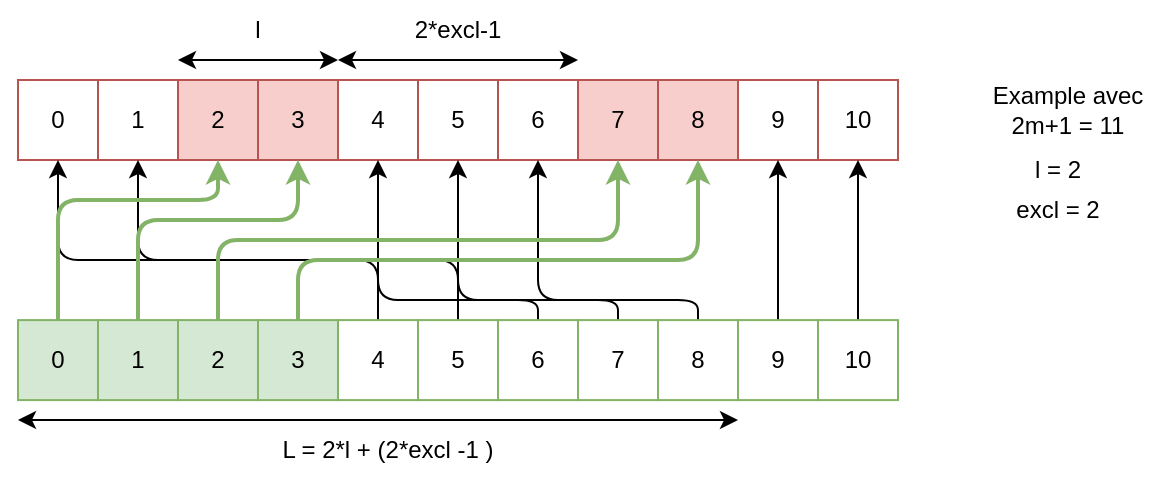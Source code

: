 <mxfile>
    <diagram id="CED0cDrA10RbfRwPTrV4" name="Page-1">
        <mxGraphModel dx="686" dy="433" grid="1" gridSize="10" guides="1" tooltips="1" connect="1" arrows="1" fold="1" page="1" pageScale="1" pageWidth="850" pageHeight="1100" math="0" shadow="0">
            <root>
                <mxCell id="0"/>
                <mxCell id="1" parent="0"/>
                <mxCell id="2" value="0" style="rounded=0;whiteSpace=wrap;html=1;fillColor=none;strokeColor=#b85450;" vertex="1" parent="1">
                    <mxGeometry x="40" y="40" width="40" height="40" as="geometry"/>
                </mxCell>
                <mxCell id="3" value="1" style="rounded=0;whiteSpace=wrap;html=1;fillColor=none;strokeColor=#b85450;" vertex="1" parent="1">
                    <mxGeometry x="80" y="40" width="40" height="40" as="geometry"/>
                </mxCell>
                <mxCell id="4" value="2" style="rounded=0;whiteSpace=wrap;html=1;fillColor=#f8cecc;strokeColor=#b85450;gradientColor=none;" vertex="1" parent="1">
                    <mxGeometry x="120" y="40" width="40" height="40" as="geometry"/>
                </mxCell>
                <mxCell id="5" value="3" style="rounded=0;whiteSpace=wrap;html=1;fillColor=#f8cecc;strokeColor=#b85450;" vertex="1" parent="1">
                    <mxGeometry x="160" y="40" width="40" height="40" as="geometry"/>
                </mxCell>
                <mxCell id="6" value="4" style="rounded=0;whiteSpace=wrap;html=1;fillColor=none;strokeColor=#b85450;" vertex="1" parent="1">
                    <mxGeometry x="200" y="40" width="40" height="40" as="geometry"/>
                </mxCell>
                <mxCell id="7" value="5" style="rounded=0;whiteSpace=wrap;html=1;fillColor=none;strokeColor=#b85450;" vertex="1" parent="1">
                    <mxGeometry x="240" y="40" width="40" height="40" as="geometry"/>
                </mxCell>
                <mxCell id="8" value="6" style="rounded=0;whiteSpace=wrap;html=1;fillColor=none;strokeColor=#b85450;" vertex="1" parent="1">
                    <mxGeometry x="280" y="40" width="40" height="40" as="geometry"/>
                </mxCell>
                <mxCell id="9" value="7" style="rounded=0;whiteSpace=wrap;html=1;fillColor=#f8cecc;strokeColor=#b85450;" vertex="1" parent="1">
                    <mxGeometry x="320" y="40" width="40" height="40" as="geometry"/>
                </mxCell>
                <mxCell id="10" value="8" style="rounded=0;whiteSpace=wrap;html=1;fillColor=#f8cecc;strokeColor=#b85450;" vertex="1" parent="1">
                    <mxGeometry x="360" y="40" width="40" height="40" as="geometry"/>
                </mxCell>
                <mxCell id="11" value="9" style="rounded=0;whiteSpace=wrap;html=1;fillColor=none;strokeColor=#b85450;" vertex="1" parent="1">
                    <mxGeometry x="400" y="40" width="40" height="40" as="geometry"/>
                </mxCell>
                <mxCell id="12" value="10" style="rounded=0;whiteSpace=wrap;html=1;fillColor=none;strokeColor=#b85450;" vertex="1" parent="1">
                    <mxGeometry x="440" y="40" width="40" height="40" as="geometry"/>
                </mxCell>
                <mxCell id="13" value="0" style="rounded=0;whiteSpace=wrap;html=1;fillColor=#d5e8d4;strokeColor=#82b366;" vertex="1" parent="1">
                    <mxGeometry x="40" y="160.05" width="40" height="40" as="geometry"/>
                </mxCell>
                <mxCell id="14" value="1" style="rounded=0;whiteSpace=wrap;html=1;fillColor=#d5e8d4;strokeColor=#82b366;" vertex="1" parent="1">
                    <mxGeometry x="80" y="160.05" width="40" height="40" as="geometry"/>
                </mxCell>
                <mxCell id="15" value="2" style="rounded=0;whiteSpace=wrap;html=1;fillColor=#d5e8d4;strokeColor=#82b366;" vertex="1" parent="1">
                    <mxGeometry x="120" y="160.05" width="40" height="40" as="geometry"/>
                </mxCell>
                <mxCell id="16" value="3" style="rounded=0;whiteSpace=wrap;html=1;fillColor=#d5e8d4;strokeColor=#82b366;" vertex="1" parent="1">
                    <mxGeometry x="160" y="160.05" width="40" height="40" as="geometry"/>
                </mxCell>
                <mxCell id="28" style="edgeStyle=orthogonalEdgeStyle;html=1;exitX=0.5;exitY=0;exitDx=0;exitDy=0;" edge="1" parent="1" source="17">
                    <mxGeometry relative="1" as="geometry">
                        <mxPoint x="219.952" y="160.002" as="targetPoint"/>
                    </mxGeometry>
                </mxCell>
                <mxCell id="33" style="edgeStyle=orthogonalEdgeStyle;html=1;exitX=0.5;exitY=0;exitDx=0;exitDy=0;entryX=0.5;entryY=1;entryDx=0;entryDy=0;" edge="1" parent="1" source="17" target="2">
                    <mxGeometry relative="1" as="geometry">
                        <Array as="points">
                            <mxPoint x="220" y="130"/>
                            <mxPoint x="60" y="130"/>
                        </Array>
                    </mxGeometry>
                </mxCell>
                <mxCell id="17" value="4" style="rounded=0;whiteSpace=wrap;html=1;fillColor=none;strokeColor=#82b366;" vertex="1" parent="1">
                    <mxGeometry x="200" y="160.05" width="40" height="40" as="geometry"/>
                </mxCell>
                <mxCell id="34" style="edgeStyle=orthogonalEdgeStyle;html=1;exitX=0.5;exitY=0;exitDx=0;exitDy=0;entryX=0.5;entryY=1;entryDx=0;entryDy=0;" edge="1" parent="1" source="18" target="3">
                    <mxGeometry relative="1" as="geometry">
                        <Array as="points">
                            <mxPoint x="260" y="130"/>
                            <mxPoint x="100" y="130"/>
                        </Array>
                    </mxGeometry>
                </mxCell>
                <mxCell id="18" value="5" style="rounded=0;whiteSpace=wrap;html=1;fillColor=none;strokeColor=#82b366;" vertex="1" parent="1">
                    <mxGeometry x="240" y="160.05" width="40" height="40" as="geometry"/>
                </mxCell>
                <mxCell id="35" style="edgeStyle=orthogonalEdgeStyle;html=1;exitX=0.5;exitY=0;exitDx=0;exitDy=0;entryX=0.5;entryY=1;entryDx=0;entryDy=0;" edge="1" parent="1" source="19" target="6">
                    <mxGeometry relative="1" as="geometry">
                        <Array as="points">
                            <mxPoint x="300" y="150"/>
                            <mxPoint x="220" y="150"/>
                        </Array>
                    </mxGeometry>
                </mxCell>
                <mxCell id="19" value="6" style="rounded=0;whiteSpace=wrap;html=1;fillColor=none;strokeColor=#82b366;" vertex="1" parent="1">
                    <mxGeometry x="280" y="160.05" width="40" height="40" as="geometry"/>
                </mxCell>
                <mxCell id="36" style="edgeStyle=orthogonalEdgeStyle;html=1;exitX=0.5;exitY=0;exitDx=0;exitDy=0;entryX=0.5;entryY=1;entryDx=0;entryDy=0;" edge="1" parent="1" source="20" target="7">
                    <mxGeometry relative="1" as="geometry">
                        <Array as="points">
                            <mxPoint x="340" y="150"/>
                            <mxPoint x="260" y="150"/>
                        </Array>
                    </mxGeometry>
                </mxCell>
                <mxCell id="20" value="7" style="rounded=0;whiteSpace=wrap;html=1;fillColor=none;strokeColor=#82b366;" vertex="1" parent="1">
                    <mxGeometry x="320" y="160.05" width="40" height="40" as="geometry"/>
                </mxCell>
                <mxCell id="37" style="edgeStyle=orthogonalEdgeStyle;html=1;exitX=0.5;exitY=0;exitDx=0;exitDy=0;entryX=0.5;entryY=1;entryDx=0;entryDy=0;" edge="1" parent="1" source="21" target="8">
                    <mxGeometry relative="1" as="geometry">
                        <Array as="points">
                            <mxPoint x="380" y="150"/>
                            <mxPoint x="300" y="150"/>
                        </Array>
                    </mxGeometry>
                </mxCell>
                <mxCell id="21" value="8" style="rounded=0;whiteSpace=wrap;html=1;fillColor=none;strokeColor=#82b366;" vertex="1" parent="1">
                    <mxGeometry x="360" y="160.05" width="40" height="40" as="geometry"/>
                </mxCell>
                <mxCell id="32" style="edgeStyle=orthogonalEdgeStyle;html=1;exitX=0.5;exitY=0;exitDx=0;exitDy=0;entryX=0.5;entryY=1;entryDx=0;entryDy=0;" edge="1" parent="1" source="22" target="11">
                    <mxGeometry relative="1" as="geometry"/>
                </mxCell>
                <mxCell id="22" value="9" style="rounded=0;whiteSpace=wrap;html=1;fillColor=none;strokeColor=#82b366;" vertex="1" parent="1">
                    <mxGeometry x="400" y="160.05" width="40" height="40" as="geometry"/>
                </mxCell>
                <mxCell id="31" style="edgeStyle=orthogonalEdgeStyle;html=1;exitX=0.5;exitY=0;exitDx=0;exitDy=0;entryX=0.5;entryY=1;entryDx=0;entryDy=0;" edge="1" parent="1" source="23" target="12">
                    <mxGeometry relative="1" as="geometry"/>
                </mxCell>
                <mxCell id="23" value="10" style="rounded=0;whiteSpace=wrap;html=1;fillColor=none;strokeColor=#82b366;" vertex="1" parent="1">
                    <mxGeometry x="440" y="160.05" width="40" height="40" as="geometry"/>
                </mxCell>
                <mxCell id="24" style="edgeStyle=orthogonalEdgeStyle;html=1;exitX=0.5;exitY=0;exitDx=0;exitDy=0;entryX=0.5;entryY=1;entryDx=0;entryDy=0;fillColor=#d5e8d4;strokeColor=#82b366;strokeWidth=2;" edge="1" parent="1" source="13" target="4">
                    <mxGeometry relative="1" as="geometry">
                        <Array as="points">
                            <mxPoint x="60" y="100"/>
                            <mxPoint x="140" y="100"/>
                        </Array>
                    </mxGeometry>
                </mxCell>
                <mxCell id="25" style="edgeStyle=orthogonalEdgeStyle;html=1;exitX=0.5;exitY=0;exitDx=0;exitDy=0;entryX=0.5;entryY=1;entryDx=0;entryDy=0;fillColor=#d5e8d4;strokeColor=#82b366;strokeWidth=2;" edge="1" parent="1" source="14" target="5">
                    <mxGeometry relative="1" as="geometry">
                        <Array as="points">
                            <mxPoint x="100" y="110"/>
                            <mxPoint x="180" y="110"/>
                        </Array>
                    </mxGeometry>
                </mxCell>
                <mxCell id="26" style="edgeStyle=orthogonalEdgeStyle;html=1;exitX=0.5;exitY=0;exitDx=0;exitDy=0;entryX=0.5;entryY=1;entryDx=0;entryDy=0;fillColor=#d5e8d4;strokeColor=#82b366;strokeWidth=2;" edge="1" parent="1" source="15" target="9">
                    <mxGeometry relative="1" as="geometry"/>
                </mxCell>
                <mxCell id="27" style="edgeStyle=orthogonalEdgeStyle;html=1;exitX=0.5;exitY=0;exitDx=0;exitDy=0;entryX=0.5;entryY=1;entryDx=0;entryDy=0;fillColor=#d5e8d4;strokeColor=#82b366;strokeWidth=2;" edge="1" parent="1" source="16" target="10">
                    <mxGeometry relative="1" as="geometry">
                        <Array as="points">
                            <mxPoint x="180" y="130"/>
                            <mxPoint x="380" y="130"/>
                        </Array>
                    </mxGeometry>
                </mxCell>
                <mxCell id="38" value="" style="endArrow=classic;startArrow=classic;html=1;strokeWidth=1;" edge="1" parent="1">
                    <mxGeometry width="50" height="50" relative="1" as="geometry">
                        <mxPoint x="200" y="30" as="sourcePoint"/>
                        <mxPoint x="320" y="30" as="targetPoint"/>
                    </mxGeometry>
                </mxCell>
                <mxCell id="40" value="2*excl-1" style="text;html=1;strokeColor=none;fillColor=none;align=center;verticalAlign=middle;whiteSpace=wrap;rounded=0;" vertex="1" parent="1">
                    <mxGeometry x="230" width="60" height="30" as="geometry"/>
                </mxCell>
                <mxCell id="41" value="" style="endArrow=classic;startArrow=classic;html=1;strokeWidth=1;" edge="1" parent="1">
                    <mxGeometry width="50" height="50" relative="1" as="geometry">
                        <mxPoint x="120" y="30" as="sourcePoint"/>
                        <mxPoint x="200" y="30" as="targetPoint"/>
                    </mxGeometry>
                </mxCell>
                <mxCell id="42" value="l" style="text;html=1;strokeColor=none;fillColor=none;align=center;verticalAlign=middle;whiteSpace=wrap;rounded=0;" vertex="1" parent="1">
                    <mxGeometry x="130" width="60" height="30" as="geometry"/>
                </mxCell>
                <mxCell id="43" value="" style="endArrow=classic;startArrow=classic;html=1;strokeWidth=1;" edge="1" parent="1">
                    <mxGeometry width="50" height="50" relative="1" as="geometry">
                        <mxPoint x="40" y="210" as="sourcePoint"/>
                        <mxPoint x="400" y="210" as="targetPoint"/>
                    </mxGeometry>
                </mxCell>
                <mxCell id="44" value="L = 2*l + (2*excl -1 )" style="text;html=1;strokeColor=none;fillColor=none;align=center;verticalAlign=middle;whiteSpace=wrap;rounded=0;" vertex="1" parent="1">
                    <mxGeometry x="160" y="210" width="130" height="30" as="geometry"/>
                </mxCell>
                <mxCell id="45" value="Example avec 2m+1 = 11" style="text;html=1;strokeColor=none;fillColor=none;align=center;verticalAlign=middle;whiteSpace=wrap;rounded=0;" vertex="1" parent="1">
                    <mxGeometry x="520" y="40" width="90" height="30" as="geometry"/>
                </mxCell>
                <mxCell id="46" value="l = 2" style="text;html=1;strokeColor=none;fillColor=none;align=center;verticalAlign=middle;whiteSpace=wrap;rounded=0;" vertex="1" parent="1">
                    <mxGeometry x="530" y="70" width="60" height="30" as="geometry"/>
                </mxCell>
                <mxCell id="48" value="excl = 2" style="text;html=1;strokeColor=none;fillColor=none;align=center;verticalAlign=middle;whiteSpace=wrap;rounded=0;" vertex="1" parent="1">
                    <mxGeometry x="530" y="90" width="60" height="30" as="geometry"/>
                </mxCell>
            </root>
        </mxGraphModel>
    </diagram>
</mxfile>